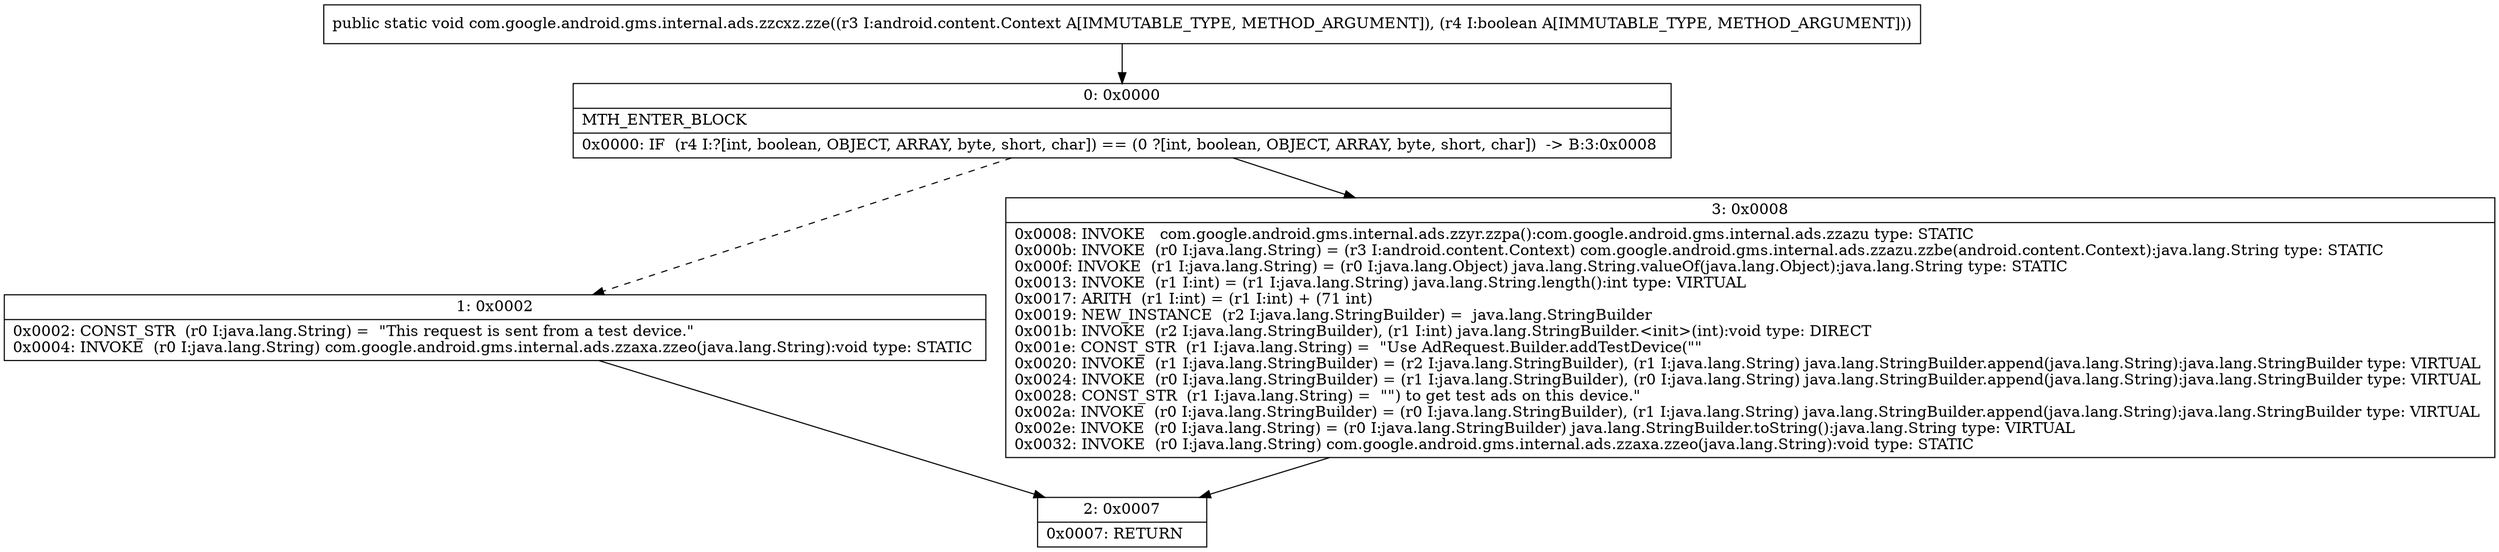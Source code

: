 digraph "CFG forcom.google.android.gms.internal.ads.zzcxz.zze(Landroid\/content\/Context;Z)V" {
Node_0 [shape=record,label="{0\:\ 0x0000|MTH_ENTER_BLOCK\l|0x0000: IF  (r4 I:?[int, boolean, OBJECT, ARRAY, byte, short, char]) == (0 ?[int, boolean, OBJECT, ARRAY, byte, short, char])  \-\> B:3:0x0008 \l}"];
Node_1 [shape=record,label="{1\:\ 0x0002|0x0002: CONST_STR  (r0 I:java.lang.String) =  \"This request is sent from a test device.\" \l0x0004: INVOKE  (r0 I:java.lang.String) com.google.android.gms.internal.ads.zzaxa.zzeo(java.lang.String):void type: STATIC \l}"];
Node_2 [shape=record,label="{2\:\ 0x0007|0x0007: RETURN   \l}"];
Node_3 [shape=record,label="{3\:\ 0x0008|0x0008: INVOKE   com.google.android.gms.internal.ads.zzyr.zzpa():com.google.android.gms.internal.ads.zzazu type: STATIC \l0x000b: INVOKE  (r0 I:java.lang.String) = (r3 I:android.content.Context) com.google.android.gms.internal.ads.zzazu.zzbe(android.content.Context):java.lang.String type: STATIC \l0x000f: INVOKE  (r1 I:java.lang.String) = (r0 I:java.lang.Object) java.lang.String.valueOf(java.lang.Object):java.lang.String type: STATIC \l0x0013: INVOKE  (r1 I:int) = (r1 I:java.lang.String) java.lang.String.length():int type: VIRTUAL \l0x0017: ARITH  (r1 I:int) = (r1 I:int) + (71 int) \l0x0019: NEW_INSTANCE  (r2 I:java.lang.StringBuilder) =  java.lang.StringBuilder \l0x001b: INVOKE  (r2 I:java.lang.StringBuilder), (r1 I:int) java.lang.StringBuilder.\<init\>(int):void type: DIRECT \l0x001e: CONST_STR  (r1 I:java.lang.String) =  \"Use AdRequest.Builder.addTestDevice(\"\" \l0x0020: INVOKE  (r1 I:java.lang.StringBuilder) = (r2 I:java.lang.StringBuilder), (r1 I:java.lang.String) java.lang.StringBuilder.append(java.lang.String):java.lang.StringBuilder type: VIRTUAL \l0x0024: INVOKE  (r0 I:java.lang.StringBuilder) = (r1 I:java.lang.StringBuilder), (r0 I:java.lang.String) java.lang.StringBuilder.append(java.lang.String):java.lang.StringBuilder type: VIRTUAL \l0x0028: CONST_STR  (r1 I:java.lang.String) =  \"\") to get test ads on this device.\" \l0x002a: INVOKE  (r0 I:java.lang.StringBuilder) = (r0 I:java.lang.StringBuilder), (r1 I:java.lang.String) java.lang.StringBuilder.append(java.lang.String):java.lang.StringBuilder type: VIRTUAL \l0x002e: INVOKE  (r0 I:java.lang.String) = (r0 I:java.lang.StringBuilder) java.lang.StringBuilder.toString():java.lang.String type: VIRTUAL \l0x0032: INVOKE  (r0 I:java.lang.String) com.google.android.gms.internal.ads.zzaxa.zzeo(java.lang.String):void type: STATIC \l}"];
MethodNode[shape=record,label="{public static void com.google.android.gms.internal.ads.zzcxz.zze((r3 I:android.content.Context A[IMMUTABLE_TYPE, METHOD_ARGUMENT]), (r4 I:boolean A[IMMUTABLE_TYPE, METHOD_ARGUMENT])) }"];
MethodNode -> Node_0;
Node_0 -> Node_1[style=dashed];
Node_0 -> Node_3;
Node_1 -> Node_2;
Node_3 -> Node_2;
}

